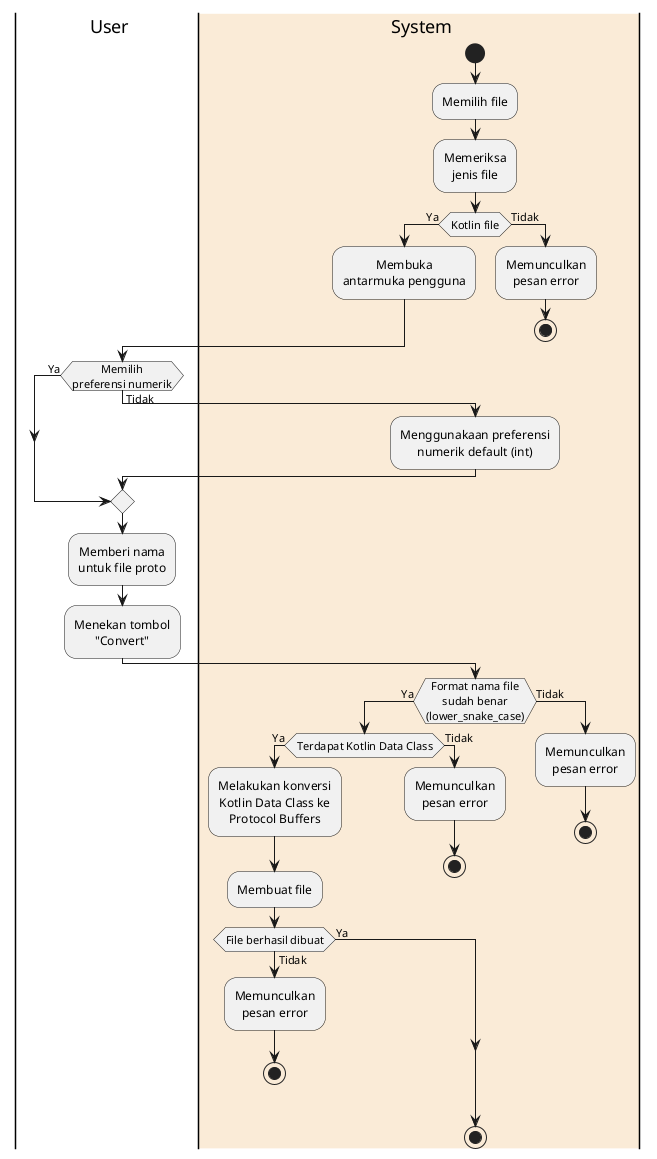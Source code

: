 @startuml
skinparam defaultTextAlignment center
|u| User
|#AntiqueWhite|s| System
start
:Memilih file;
|s|
:Memeriksa\njenis file;
if (Kotlin file) then (Ya)
  :Membuka\nantarmuka pengguna;
else (Tidak)
  |s|
  :Memunculkan\npesan error;
  stop
endif
|u|
if (Memilih\npreferensi numerik) then (Ya)
else (Tidak)
  |s|
  :Menggunakaan preferensi\nnumerik default (int);
endif
|u|
:Memberi nama\nuntuk file proto;
:Menekan tombol\n"Convert";
|s|
if (Format nama file\nsudah benar\n(lower_snake_case)) then (Ya)
  if(Terdapat Kotlin Data Class) then (Ya)
    :Melakukan konversi\nKotlin Data Class ke\nProtocol Buffers;
    :Membuat file;
    if (File berhasil dibuat) then (Ya)
    else (Tidak)
      :Memunculkan\npesan error;
      stop
    endif
  else(Tidak)
    :Memunculkan\npesan error;
    stop
  endif
else (Tidak)
  :Memunculkan\npesan error;
  stop
endif
stop
@enduml
